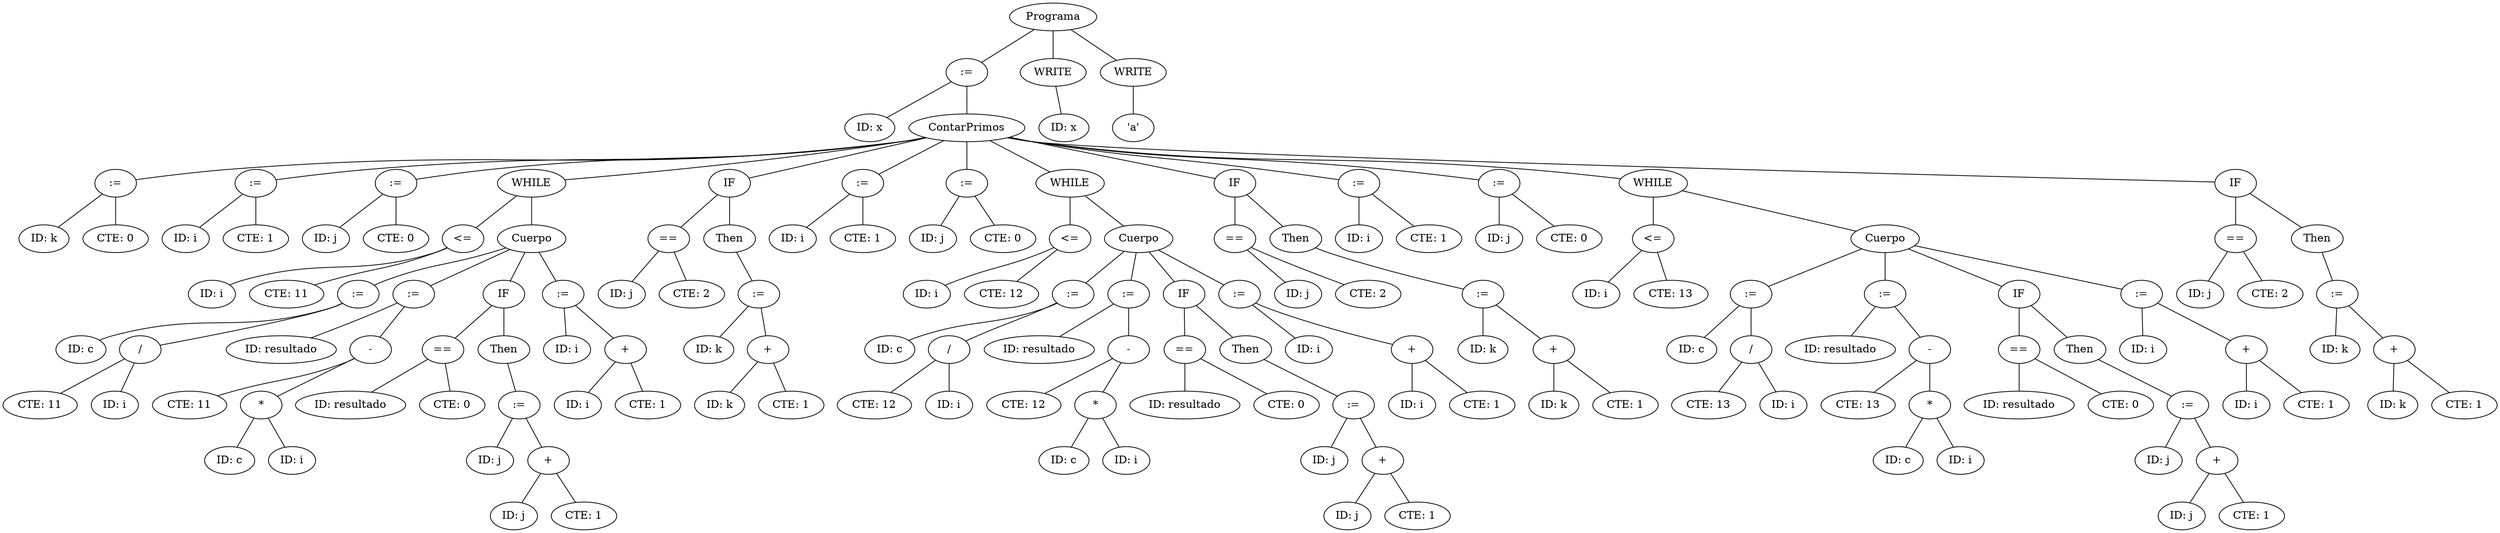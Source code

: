 graph G {nodo_programa [label="Programa"]
nodo_866524786 [label=":="]
nodo_programa -- nodo_866524786
nodo_61807510 [label="ID: x"]
nodo_866524786 -- nodo_61807510
nodo_1710153146 [label="ContarPrimos"]
nodo_866524786 -- nodo_1710153146
nodo_1974906412 [label=":="]
nodo_1710153146 -- nodo_1974906412
nodo_395040712 [label="ID: k"]
nodo_1974906412 -- nodo_395040712
nodo_1812139268 [label="CTE: 0"]
nodo_1974906412 -- nodo_1812139268
nodo_2131959347 [label=":="]
nodo_1710153146 -- nodo_2131959347
nodo_1066666035 [label="ID: i"]
nodo_2131959347 -- nodo_1066666035
nodo_1994964382 [label="CTE: 1"]
nodo_2131959347 -- nodo_1994964382
nodo_41411946 [label=":="]
nodo_1710153146 -- nodo_41411946
nodo_1710391697 [label="ID: j"]
nodo_41411946 -- nodo_1710391697
nodo_2050541708 [label="CTE: 0"]
nodo_41411946 -- nodo_2050541708
nodo_1234144792 [label="WHILE"]
nodo_1710153146 -- nodo_1234144792
nodo_1953398518 [label="<="]
nodo_1234144792 -- nodo_1953398518
nodo_90277859 [label="ID: i"]
nodo_1953398518 -- nodo_90277859
nodo_966869867 [label="CTE: 11"]
nodo_1953398518 -- nodo_966869867
nodo_216790281 [label="Cuerpo"]
nodo_1234144792 -- nodo_216790281
nodo_192263084 [label=":="]
nodo_216790281 -- nodo_192263084
nodo_44196798 [label="ID: c"]
nodo_192263084 -- nodo_44196798
nodo_824951450 [label="/"]
nodo_192263084 -- nodo_824951450
nodo_1656437259 [label="CTE: 11"]
nodo_824951450 -- nodo_1656437259
nodo_1148525859 [label="ID: i"]
nodo_824951450 -- nodo_1148525859
nodo_1440426368 [label=":="]
nodo_216790281 -- nodo_1440426368
nodo_982195891 [label="ID: resultado"]
nodo_1440426368 -- nodo_982195891
nodo_31129739 [label="-"]
nodo_1440426368 -- nodo_31129739
nodo_1831569814 [label="CTE: 11"]
nodo_31129739 -- nodo_1831569814
nodo_1638935194 [label="*"]
nodo_31129739 -- nodo_1638935194
nodo_53268121 [label="ID: c"]
nodo_1638935194 -- nodo_53268121
nodo_1521109295 [label="ID: i"]
nodo_1638935194 -- nodo_1521109295
nodo_1803295957 [label="IF"]
nodo_216790281 -- nodo_1803295957
nodo_200810458 [label="=="]
nodo_1803295957 -- nodo_200810458
nodo_1858424890 [label="ID: resultado"]
nodo_200810458 -- nodo_1858424890
nodo_1714331644 [label="CTE: 0"]
nodo_200810458 -- nodo_1714331644
nodo_1841278296 [label="Then"]
nodo_1803295957 -- nodo_1841278296
nodo_653425146 [label=":="]
nodo_1841278296 -- nodo_653425146
nodo_1651681694 [label="ID: j"]
nodo_653425146 -- nodo_1651681694
nodo_1882262355 [label="+"]
nodo_653425146 -- nodo_1882262355
nodo_1626647904 [label="ID: j"]
nodo_1882262355 -- nodo_1626647904
nodo_1442587949 [label="CTE: 1"]
nodo_1882262355 -- nodo_1442587949
nodo_573921365 [label=":="]
nodo_216790281 -- nodo_573921365
nodo_1512482003 [label="ID: i"]
nodo_573921365 -- nodo_1512482003
nodo_536649050 [label="+"]
nodo_573921365 -- nodo_536649050
nodo_723322565 [label="ID: i"]
nodo_536649050 -- nodo_723322565
nodo_593626115 [label="CTE: 1"]
nodo_536649050 -- nodo_593626115
nodo_1275931776 [label="IF"]
nodo_1710153146 -- nodo_1275931776
nodo_937455126 [label="=="]
nodo_1275931776 -- nodo_937455126
nodo_1946709249 [label="ID: j"]
nodo_937455126 -- nodo_1946709249
nodo_1207512479 [label="CTE: 2"]
nodo_937455126 -- nodo_1207512479
nodo_1647665356 [label="Then"]
nodo_1275931776 -- nodo_1647665356
nodo_1452356162 [label=":="]
nodo_1647665356 -- nodo_1452356162
nodo_1631989236 [label="ID: k"]
nodo_1452356162 -- nodo_1631989236
nodo_1868390806 [label="+"]
nodo_1452356162 -- nodo_1868390806
nodo_640110513 [label="ID: k"]
nodo_1868390806 -- nodo_640110513
nodo_2038135317 [label="CTE: 1"]
nodo_1868390806 -- nodo_2038135317
nodo_688046403 [label=":="]
nodo_1710153146 -- nodo_688046403
nodo_760697892 [label="ID: i"]
nodo_688046403 -- nodo_760697892
nodo_831642872 [label="CTE: 1"]
nodo_688046403 -- nodo_831642872
nodo_320381709 [label=":="]
nodo_1710153146 -- nodo_320381709
nodo_749695220 [label="ID: j"]
nodo_320381709 -- nodo_749695220
nodo_995026737 [label="CTE: 0"]
nodo_320381709 -- nodo_995026737
nodo_75995836 [label="WHILE"]
nodo_1710153146 -- nodo_75995836
nodo_1381061098 [label="<="]
nodo_75995836 -- nodo_1381061098
nodo_95335300 [label="ID: i"]
nodo_1381061098 -- nodo_95335300
nodo_1226156911 [label="CTE: 12"]
nodo_1381061098 -- nodo_1226156911
nodo_1904188043 [label="Cuerpo"]
nodo_75995836 -- nodo_1904188043
nodo_704207695 [label=":="]
nodo_1904188043 -- nodo_704207695
nodo_1505488743 [label="ID: c"]
nodo_704207695 -- nodo_1505488743
nodo_1032940012 [label="/"]
nodo_704207695 -- nodo_1032940012
nodo_808916759 [label="CTE: 12"]
nodo_1032940012 -- nodo_808916759
nodo_1400308093 [label="ID: i"]
nodo_1032940012 -- nodo_1400308093
nodo_1437666467 [label=":="]
nodo_1904188043 -- nodo_1437666467
nodo_1666826736 [label="ID: resultado"]
nodo_1437666467 -- nodo_1666826736
nodo_1809775907 [label="-"]
nodo_1437666467 -- nodo_1809775907
nodo_13202892 [label="CTE: 12"]
nodo_1809775907 -- nodo_13202892
nodo_1564517730 [label="*"]
nodo_1809775907 -- nodo_1564517730
nodo_1882958203 [label="ID: c"]
nodo_1564517730 -- nodo_1882958203
nodo_1813013946 [label="ID: i"]
nodo_1564517730 -- nodo_1813013946
nodo_666634977 [label="IF"]
nodo_1904188043 -- nodo_666634977
nodo_2131742913 [label="=="]
nodo_666634977 -- nodo_2131742913
nodo_1381158442 [label="ID: resultado"]
nodo_2131742913 -- nodo_1381158442
nodo_1023433839 [label="CTE: 0"]
nodo_2131742913 -- nodo_1023433839
nodo_2049745452 [label="Then"]
nodo_666634977 -- nodo_2049745452
nodo_2066021488 [label=":="]
nodo_2049745452 -- nodo_2066021488
nodo_1061379744 [label="ID: j"]
nodo_2066021488 -- nodo_1061379744
nodo_2067971 [label="+"]
nodo_2066021488 -- nodo_2067971
nodo_524120558 [label="ID: j"]
nodo_2067971 -- nodo_524120558
nodo_1126615301 [label="CTE: 1"]
nodo_2067971 -- nodo_1126615301
nodo_1714764191 [label=":="]
nodo_1904188043 -- nodo_1714764191
nodo_447139020 [label="ID: i"]
nodo_1714764191 -- nodo_447139020
nodo_1860201591 [label="+"]
nodo_1714764191 -- nodo_1860201591
nodo_461106767 [label="ID: i"]
nodo_1860201591 -- nodo_461106767
nodo_1414382974 [label="CTE: 1"]
nodo_1860201591 -- nodo_1414382974
nodo_2015470487 [label="IF"]
nodo_1710153146 -- nodo_2015470487
nodo_365947696 [label="=="]
nodo_2015470487 -- nodo_365947696
nodo_1367500368 [label="ID: j"]
nodo_365947696 -- nodo_1367500368
nodo_1809723179 [label="CTE: 2"]
nodo_365947696 -- nodo_1809723179
nodo_504763612 [label="Then"]
nodo_2015470487 -- nodo_504763612
nodo_1953163845 [label=":="]
nodo_504763612 -- nodo_1953163845
nodo_907584126 [label="ID: k"]
nodo_1953163845 -- nodo_907584126
nodo_749040865 [label="+"]
nodo_1953163845 -- nodo_749040865
nodo_45823325 [label="ID: k"]
nodo_749040865 -- nodo_45823325
nodo_555802509 [label="CTE: 1"]
nodo_749040865 -- nodo_555802509
nodo_1389920901 [label=":="]
nodo_1710153146 -- nodo_1389920901
nodo_1440605763 [label="ID: i"]
nodo_1389920901 -- nodo_1440605763
nodo_244789368 [label="CTE: 1"]
nodo_1389920901 -- nodo_244789368
nodo_694962832 [label=":="]
nodo_1710153146 -- nodo_694962832
nodo_1068906898 [label="ID: j"]
nodo_694962832 -- nodo_1068906898
nodo_90390489 [label="CTE: 0"]
nodo_694962832 -- nodo_90390489
nodo_843107325 [label="WHILE"]
nodo_1710153146 -- nodo_843107325
nodo_2041786351 [label="<="]
nodo_843107325 -- nodo_2041786351
nodo_2009592802 [label="ID: i"]
nodo_2041786351 -- nodo_2009592802
nodo_1808176948 [label="CTE: 13"]
nodo_2041786351 -- nodo_1808176948
nodo_1601025682 [label="Cuerpo"]
nodo_843107325 -- nodo_1601025682
nodo_1061234375 [label=":="]
nodo_1601025682 -- nodo_1061234375
nodo_2001832494 [label="ID: c"]
nodo_1061234375 -- nodo_2001832494
nodo_686939335 [label="/"]
nodo_1061234375 -- nodo_686939335
nodo_437921389 [label="CTE: 13"]
nodo_686939335 -- nodo_437921389
nodo_752569591 [label="ID: i"]
nodo_686939335 -- nodo_752569591
nodo_1470145464 [label=":="]
nodo_1601025682 -- nodo_1470145464
nodo_1896958575 [label="ID: resultado"]
nodo_1470145464 -- nodo_1896958575
nodo_989012846 [label="-"]
nodo_1470145464 -- nodo_989012846
nodo_1278835763 [label="CTE: 13"]
nodo_989012846 -- nodo_1278835763
nodo_509000559 [label="*"]
nodo_989012846 -- nodo_509000559
nodo_1710213368 [label="ID: c"]
nodo_509000559 -- nodo_1710213368
nodo_1176792952 [label="ID: i"]
nodo_509000559 -- nodo_1176792952
nodo_1106987883 [label="IF"]
nodo_1601025682 -- nodo_1106987883
nodo_1792876024 [label="=="]
nodo_1106987883 -- nodo_1792876024
nodo_1911468115 [label="ID: resultado"]
nodo_1792876024 -- nodo_1911468115
nodo_341073593 [label="CTE: 0"]
nodo_1792876024 -- nodo_341073593
nodo_267382603 [label="Then"]
nodo_1106987883 -- nodo_267382603
nodo_224330131 [label=":="]
nodo_267382603 -- nodo_224330131
nodo_163009603 [label="ID: j"]
nodo_224330131 -- nodo_163009603
nodo_1067475546 [label="+"]
nodo_224330131 -- nodo_1067475546
nodo_1329944402 [label="ID: j"]
nodo_1067475546 -- nodo_1329944402
nodo_979600560 [label="CTE: 1"]
nodo_1067475546 -- nodo_979600560
nodo_163957491 [label=":="]
nodo_1601025682 -- nodo_163957491
nodo_902548259 [label="ID: i"]
nodo_163957491 -- nodo_902548259
nodo_1355932943 [label="+"]
nodo_163957491 -- nodo_1355932943
nodo_1982967201 [label="ID: i"]
nodo_1355932943 -- nodo_1982967201
nodo_1367634886 [label="CTE: 1"]
nodo_1355932943 -- nodo_1367634886
nodo_989669382 [label="IF"]
nodo_1710153146 -- nodo_989669382
nodo_1708870603 [label="=="]
nodo_989669382 -- nodo_1708870603
nodo_519876212 [label="ID: j"]
nodo_1708870603 -- nodo_519876212
nodo_1813308462 [label="CTE: 2"]
nodo_1708870603 -- nodo_1813308462
nodo_1064979634 [label="Then"]
nodo_989669382 -- nodo_1064979634
nodo_12635525 [label=":="]
nodo_1064979634 -- nodo_12635525
nodo_2067029223 [label="ID: k"]
nodo_12635525 -- nodo_2067029223
nodo_818602555 [label="+"]
nodo_12635525 -- nodo_818602555
nodo_1572349772 [label="ID: k"]
nodo_818602555 -- nodo_1572349772
nodo_1536320923 [label="CTE: 1"]
nodo_818602555 -- nodo_1536320923
nodo_35178858 [label="WRITE"]
nodo_programa -- nodo_35178858
nodo_1705261096 [label="ID: x"]
nodo_35178858 -- nodo_1705261096
nodo_2042290583 [label="WRITE"]
nodo_programa -- nodo_2042290583
nodo_827125126 [label="'a'"]
nodo_2042290583 -- nodo_827125126
}
